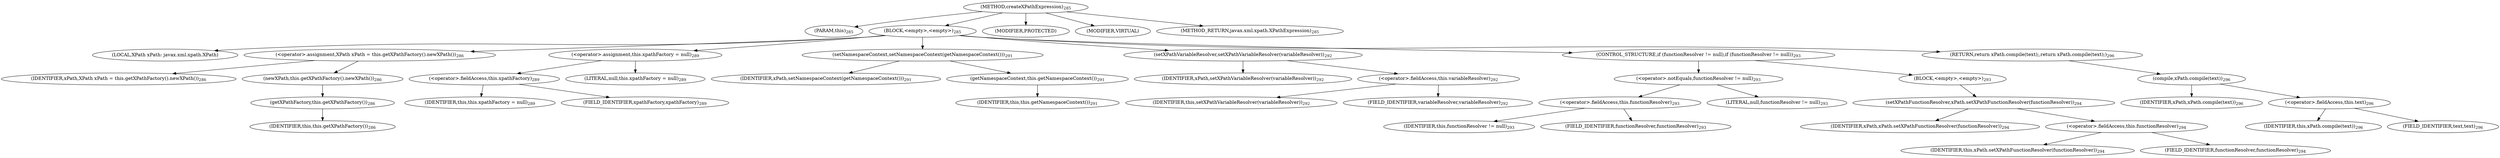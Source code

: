 digraph "createXPathExpression" {  
"650" [label = <(METHOD,createXPathExpression)<SUB>285</SUB>> ]
"58" [label = <(PARAM,this)<SUB>285</SUB>> ]
"651" [label = <(BLOCK,&lt;empty&gt;,&lt;empty&gt;)<SUB>285</SUB>> ]
"652" [label = <(LOCAL,XPath xPath: javax.xml.xpath.XPath)> ]
"653" [label = <(&lt;operator&gt;.assignment,XPath xPath = this.getXPathFactory().newXPath())<SUB>286</SUB>> ]
"654" [label = <(IDENTIFIER,xPath,XPath xPath = this.getXPathFactory().newXPath())<SUB>286</SUB>> ]
"655" [label = <(newXPath,this.getXPathFactory().newXPath())<SUB>286</SUB>> ]
"656" [label = <(getXPathFactory,this.getXPathFactory())<SUB>286</SUB>> ]
"57" [label = <(IDENTIFIER,this,this.getXPathFactory())<SUB>286</SUB>> ]
"657" [label = <(&lt;operator&gt;.assignment,this.xpathFactory = null)<SUB>289</SUB>> ]
"658" [label = <(&lt;operator&gt;.fieldAccess,this.xpathFactory)<SUB>289</SUB>> ]
"659" [label = <(IDENTIFIER,this,this.xpathFactory = null)<SUB>289</SUB>> ]
"660" [label = <(FIELD_IDENTIFIER,xpathFactory,xpathFactory)<SUB>289</SUB>> ]
"661" [label = <(LITERAL,null,this.xpathFactory = null)<SUB>289</SUB>> ]
"662" [label = <(setNamespaceContext,setNamespaceContext(getNamespaceContext()))<SUB>291</SUB>> ]
"663" [label = <(IDENTIFIER,xPath,setNamespaceContext(getNamespaceContext()))<SUB>291</SUB>> ]
"664" [label = <(getNamespaceContext,this.getNamespaceContext())<SUB>291</SUB>> ]
"59" [label = <(IDENTIFIER,this,this.getNamespaceContext())<SUB>291</SUB>> ]
"665" [label = <(setXPathVariableResolver,setXPathVariableResolver(variableResolver))<SUB>292</SUB>> ]
"666" [label = <(IDENTIFIER,xPath,setXPathVariableResolver(variableResolver))<SUB>292</SUB>> ]
"667" [label = <(&lt;operator&gt;.fieldAccess,this.variableResolver)<SUB>292</SUB>> ]
"668" [label = <(IDENTIFIER,this,setXPathVariableResolver(variableResolver))<SUB>292</SUB>> ]
"669" [label = <(FIELD_IDENTIFIER,variableResolver,variableResolver)<SUB>292</SUB>> ]
"670" [label = <(CONTROL_STRUCTURE,if (functionResolver != null),if (functionResolver != null))<SUB>293</SUB>> ]
"671" [label = <(&lt;operator&gt;.notEquals,functionResolver != null)<SUB>293</SUB>> ]
"672" [label = <(&lt;operator&gt;.fieldAccess,this.functionResolver)<SUB>293</SUB>> ]
"673" [label = <(IDENTIFIER,this,functionResolver != null)<SUB>293</SUB>> ]
"674" [label = <(FIELD_IDENTIFIER,functionResolver,functionResolver)<SUB>293</SUB>> ]
"675" [label = <(LITERAL,null,functionResolver != null)<SUB>293</SUB>> ]
"676" [label = <(BLOCK,&lt;empty&gt;,&lt;empty&gt;)<SUB>293</SUB>> ]
"677" [label = <(setXPathFunctionResolver,xPath.setXPathFunctionResolver(functionResolver))<SUB>294</SUB>> ]
"678" [label = <(IDENTIFIER,xPath,xPath.setXPathFunctionResolver(functionResolver))<SUB>294</SUB>> ]
"679" [label = <(&lt;operator&gt;.fieldAccess,this.functionResolver)<SUB>294</SUB>> ]
"680" [label = <(IDENTIFIER,this,xPath.setXPathFunctionResolver(functionResolver))<SUB>294</SUB>> ]
"681" [label = <(FIELD_IDENTIFIER,functionResolver,functionResolver)<SUB>294</SUB>> ]
"682" [label = <(RETURN,return xPath.compile(text);,return xPath.compile(text);)<SUB>296</SUB>> ]
"683" [label = <(compile,xPath.compile(text))<SUB>296</SUB>> ]
"684" [label = <(IDENTIFIER,xPath,xPath.compile(text))<SUB>296</SUB>> ]
"685" [label = <(&lt;operator&gt;.fieldAccess,this.text)<SUB>296</SUB>> ]
"686" [label = <(IDENTIFIER,this,xPath.compile(text))<SUB>296</SUB>> ]
"687" [label = <(FIELD_IDENTIFIER,text,text)<SUB>296</SUB>> ]
"688" [label = <(MODIFIER,PROTECTED)> ]
"689" [label = <(MODIFIER,VIRTUAL)> ]
"690" [label = <(METHOD_RETURN,javax.xml.xpath.XPathExpression)<SUB>285</SUB>> ]
  "650" -> "58" 
  "650" -> "651" 
  "650" -> "688" 
  "650" -> "689" 
  "650" -> "690" 
  "651" -> "652" 
  "651" -> "653" 
  "651" -> "657" 
  "651" -> "662" 
  "651" -> "665" 
  "651" -> "670" 
  "651" -> "682" 
  "653" -> "654" 
  "653" -> "655" 
  "655" -> "656" 
  "656" -> "57" 
  "657" -> "658" 
  "657" -> "661" 
  "658" -> "659" 
  "658" -> "660" 
  "662" -> "663" 
  "662" -> "664" 
  "664" -> "59" 
  "665" -> "666" 
  "665" -> "667" 
  "667" -> "668" 
  "667" -> "669" 
  "670" -> "671" 
  "670" -> "676" 
  "671" -> "672" 
  "671" -> "675" 
  "672" -> "673" 
  "672" -> "674" 
  "676" -> "677" 
  "677" -> "678" 
  "677" -> "679" 
  "679" -> "680" 
  "679" -> "681" 
  "682" -> "683" 
  "683" -> "684" 
  "683" -> "685" 
  "685" -> "686" 
  "685" -> "687" 
}
